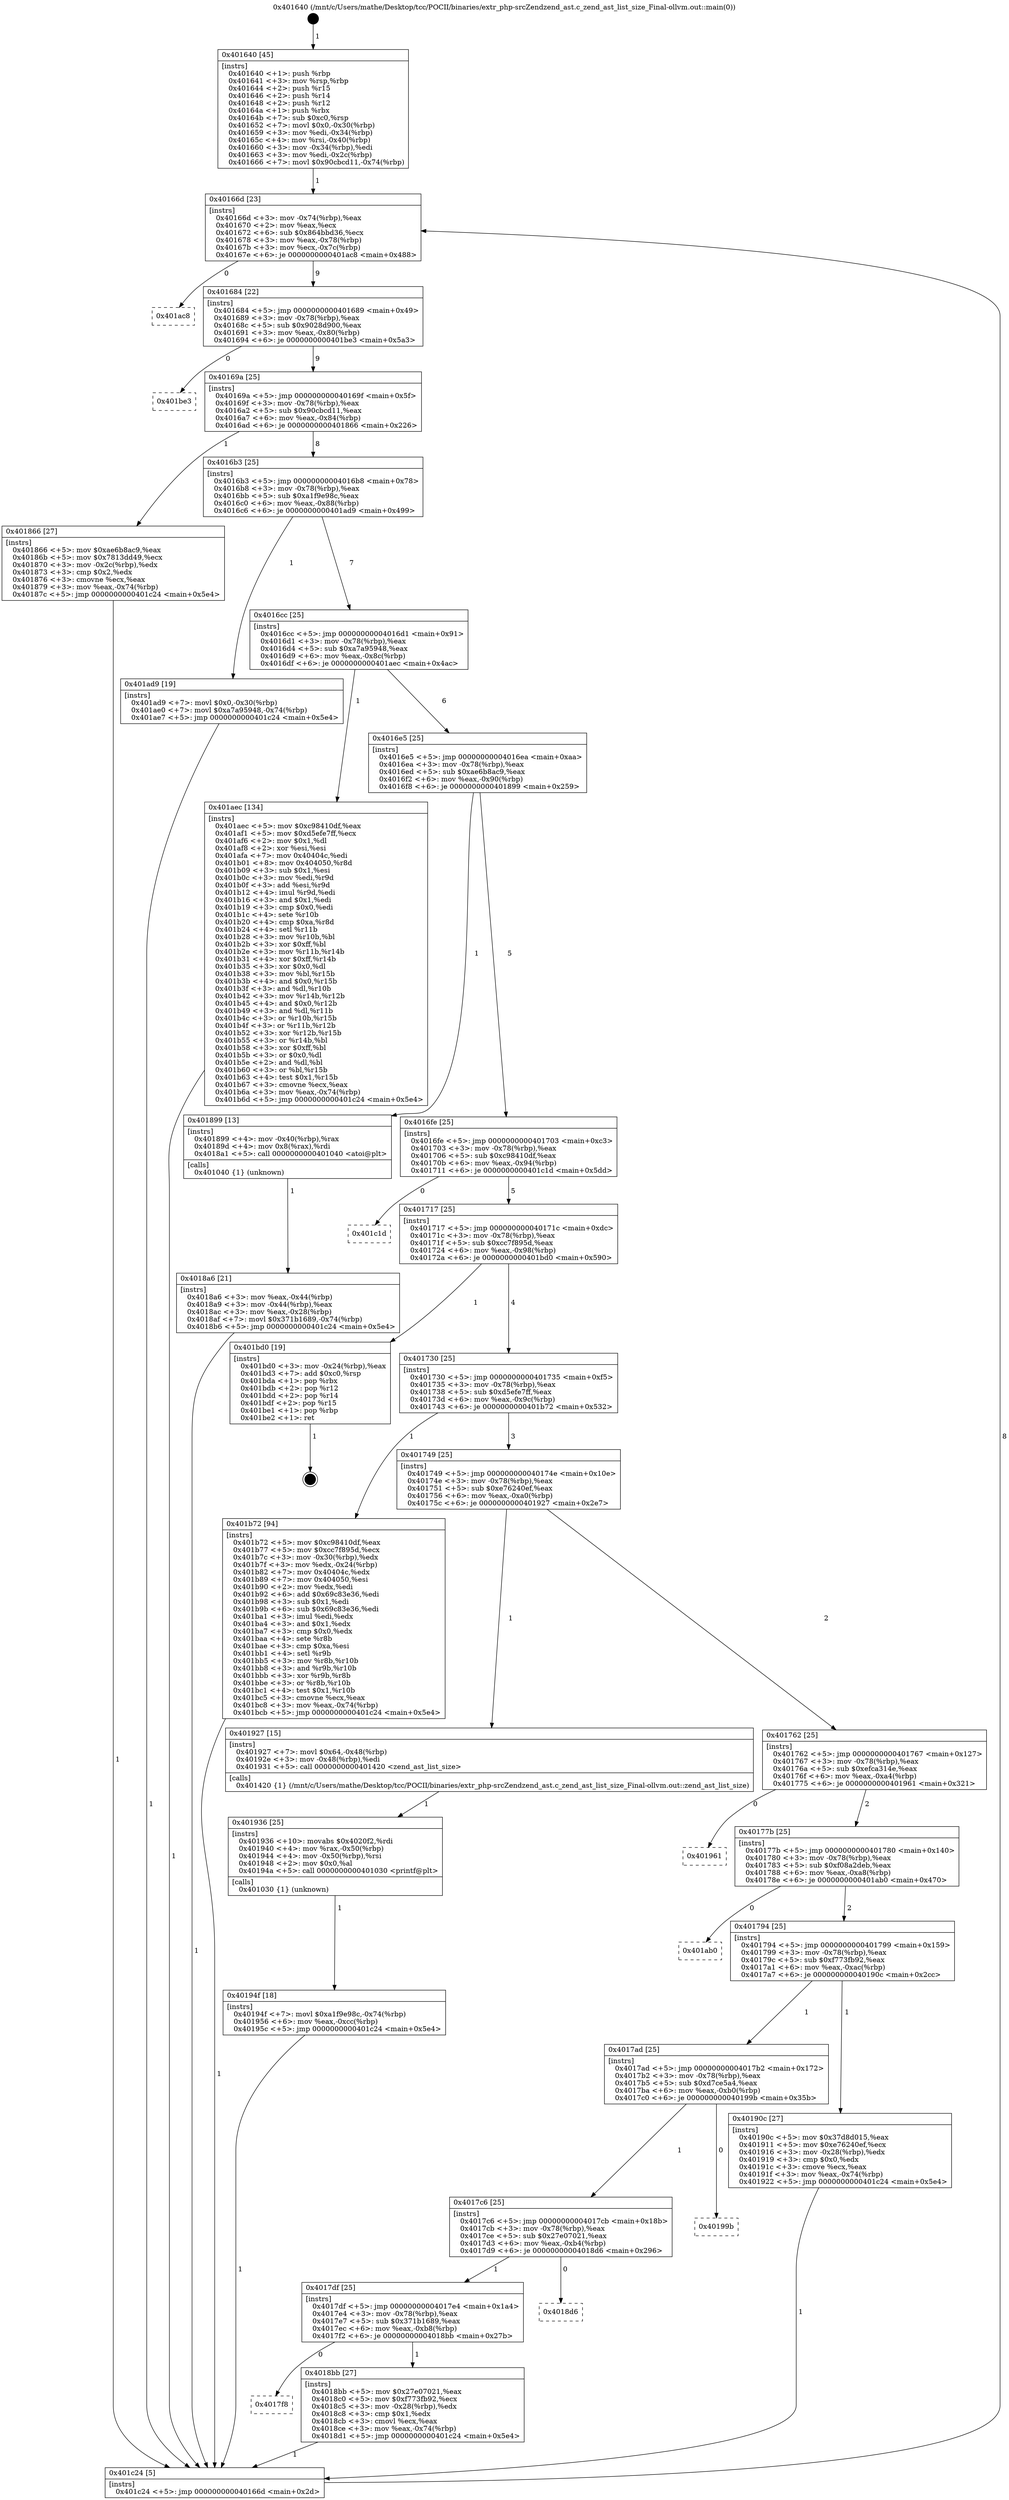 digraph "0x401640" {
  label = "0x401640 (/mnt/c/Users/mathe/Desktop/tcc/POCII/binaries/extr_php-srcZendzend_ast.c_zend_ast_list_size_Final-ollvm.out::main(0))"
  labelloc = "t"
  node[shape=record]

  Entry [label="",width=0.3,height=0.3,shape=circle,fillcolor=black,style=filled]
  "0x40166d" [label="{
     0x40166d [23]\l
     | [instrs]\l
     &nbsp;&nbsp;0x40166d \<+3\>: mov -0x74(%rbp),%eax\l
     &nbsp;&nbsp;0x401670 \<+2\>: mov %eax,%ecx\l
     &nbsp;&nbsp;0x401672 \<+6\>: sub $0x864bbd36,%ecx\l
     &nbsp;&nbsp;0x401678 \<+3\>: mov %eax,-0x78(%rbp)\l
     &nbsp;&nbsp;0x40167b \<+3\>: mov %ecx,-0x7c(%rbp)\l
     &nbsp;&nbsp;0x40167e \<+6\>: je 0000000000401ac8 \<main+0x488\>\l
  }"]
  "0x401ac8" [label="{
     0x401ac8\l
  }", style=dashed]
  "0x401684" [label="{
     0x401684 [22]\l
     | [instrs]\l
     &nbsp;&nbsp;0x401684 \<+5\>: jmp 0000000000401689 \<main+0x49\>\l
     &nbsp;&nbsp;0x401689 \<+3\>: mov -0x78(%rbp),%eax\l
     &nbsp;&nbsp;0x40168c \<+5\>: sub $0x9028d900,%eax\l
     &nbsp;&nbsp;0x401691 \<+3\>: mov %eax,-0x80(%rbp)\l
     &nbsp;&nbsp;0x401694 \<+6\>: je 0000000000401be3 \<main+0x5a3\>\l
  }"]
  Exit [label="",width=0.3,height=0.3,shape=circle,fillcolor=black,style=filled,peripheries=2]
  "0x401be3" [label="{
     0x401be3\l
  }", style=dashed]
  "0x40169a" [label="{
     0x40169a [25]\l
     | [instrs]\l
     &nbsp;&nbsp;0x40169a \<+5\>: jmp 000000000040169f \<main+0x5f\>\l
     &nbsp;&nbsp;0x40169f \<+3\>: mov -0x78(%rbp),%eax\l
     &nbsp;&nbsp;0x4016a2 \<+5\>: sub $0x90cbcd11,%eax\l
     &nbsp;&nbsp;0x4016a7 \<+6\>: mov %eax,-0x84(%rbp)\l
     &nbsp;&nbsp;0x4016ad \<+6\>: je 0000000000401866 \<main+0x226\>\l
  }"]
  "0x40194f" [label="{
     0x40194f [18]\l
     | [instrs]\l
     &nbsp;&nbsp;0x40194f \<+7\>: movl $0xa1f9e98c,-0x74(%rbp)\l
     &nbsp;&nbsp;0x401956 \<+6\>: mov %eax,-0xcc(%rbp)\l
     &nbsp;&nbsp;0x40195c \<+5\>: jmp 0000000000401c24 \<main+0x5e4\>\l
  }"]
  "0x401866" [label="{
     0x401866 [27]\l
     | [instrs]\l
     &nbsp;&nbsp;0x401866 \<+5\>: mov $0xae6b8ac9,%eax\l
     &nbsp;&nbsp;0x40186b \<+5\>: mov $0x7813dd49,%ecx\l
     &nbsp;&nbsp;0x401870 \<+3\>: mov -0x2c(%rbp),%edx\l
     &nbsp;&nbsp;0x401873 \<+3\>: cmp $0x2,%edx\l
     &nbsp;&nbsp;0x401876 \<+3\>: cmovne %ecx,%eax\l
     &nbsp;&nbsp;0x401879 \<+3\>: mov %eax,-0x74(%rbp)\l
     &nbsp;&nbsp;0x40187c \<+5\>: jmp 0000000000401c24 \<main+0x5e4\>\l
  }"]
  "0x4016b3" [label="{
     0x4016b3 [25]\l
     | [instrs]\l
     &nbsp;&nbsp;0x4016b3 \<+5\>: jmp 00000000004016b8 \<main+0x78\>\l
     &nbsp;&nbsp;0x4016b8 \<+3\>: mov -0x78(%rbp),%eax\l
     &nbsp;&nbsp;0x4016bb \<+5\>: sub $0xa1f9e98c,%eax\l
     &nbsp;&nbsp;0x4016c0 \<+6\>: mov %eax,-0x88(%rbp)\l
     &nbsp;&nbsp;0x4016c6 \<+6\>: je 0000000000401ad9 \<main+0x499\>\l
  }"]
  "0x401c24" [label="{
     0x401c24 [5]\l
     | [instrs]\l
     &nbsp;&nbsp;0x401c24 \<+5\>: jmp 000000000040166d \<main+0x2d\>\l
  }"]
  "0x401640" [label="{
     0x401640 [45]\l
     | [instrs]\l
     &nbsp;&nbsp;0x401640 \<+1\>: push %rbp\l
     &nbsp;&nbsp;0x401641 \<+3\>: mov %rsp,%rbp\l
     &nbsp;&nbsp;0x401644 \<+2\>: push %r15\l
     &nbsp;&nbsp;0x401646 \<+2\>: push %r14\l
     &nbsp;&nbsp;0x401648 \<+2\>: push %r12\l
     &nbsp;&nbsp;0x40164a \<+1\>: push %rbx\l
     &nbsp;&nbsp;0x40164b \<+7\>: sub $0xc0,%rsp\l
     &nbsp;&nbsp;0x401652 \<+7\>: movl $0x0,-0x30(%rbp)\l
     &nbsp;&nbsp;0x401659 \<+3\>: mov %edi,-0x34(%rbp)\l
     &nbsp;&nbsp;0x40165c \<+4\>: mov %rsi,-0x40(%rbp)\l
     &nbsp;&nbsp;0x401660 \<+3\>: mov -0x34(%rbp),%edi\l
     &nbsp;&nbsp;0x401663 \<+3\>: mov %edi,-0x2c(%rbp)\l
     &nbsp;&nbsp;0x401666 \<+7\>: movl $0x90cbcd11,-0x74(%rbp)\l
  }"]
  "0x401936" [label="{
     0x401936 [25]\l
     | [instrs]\l
     &nbsp;&nbsp;0x401936 \<+10\>: movabs $0x4020f2,%rdi\l
     &nbsp;&nbsp;0x401940 \<+4\>: mov %rax,-0x50(%rbp)\l
     &nbsp;&nbsp;0x401944 \<+4\>: mov -0x50(%rbp),%rsi\l
     &nbsp;&nbsp;0x401948 \<+2\>: mov $0x0,%al\l
     &nbsp;&nbsp;0x40194a \<+5\>: call 0000000000401030 \<printf@plt\>\l
     | [calls]\l
     &nbsp;&nbsp;0x401030 \{1\} (unknown)\l
  }"]
  "0x401ad9" [label="{
     0x401ad9 [19]\l
     | [instrs]\l
     &nbsp;&nbsp;0x401ad9 \<+7\>: movl $0x0,-0x30(%rbp)\l
     &nbsp;&nbsp;0x401ae0 \<+7\>: movl $0xa7a95948,-0x74(%rbp)\l
     &nbsp;&nbsp;0x401ae7 \<+5\>: jmp 0000000000401c24 \<main+0x5e4\>\l
  }"]
  "0x4016cc" [label="{
     0x4016cc [25]\l
     | [instrs]\l
     &nbsp;&nbsp;0x4016cc \<+5\>: jmp 00000000004016d1 \<main+0x91\>\l
     &nbsp;&nbsp;0x4016d1 \<+3\>: mov -0x78(%rbp),%eax\l
     &nbsp;&nbsp;0x4016d4 \<+5\>: sub $0xa7a95948,%eax\l
     &nbsp;&nbsp;0x4016d9 \<+6\>: mov %eax,-0x8c(%rbp)\l
     &nbsp;&nbsp;0x4016df \<+6\>: je 0000000000401aec \<main+0x4ac\>\l
  }"]
  "0x4017f8" [label="{
     0x4017f8\l
  }", style=dashed]
  "0x401aec" [label="{
     0x401aec [134]\l
     | [instrs]\l
     &nbsp;&nbsp;0x401aec \<+5\>: mov $0xc98410df,%eax\l
     &nbsp;&nbsp;0x401af1 \<+5\>: mov $0xd5efe7ff,%ecx\l
     &nbsp;&nbsp;0x401af6 \<+2\>: mov $0x1,%dl\l
     &nbsp;&nbsp;0x401af8 \<+2\>: xor %esi,%esi\l
     &nbsp;&nbsp;0x401afa \<+7\>: mov 0x40404c,%edi\l
     &nbsp;&nbsp;0x401b01 \<+8\>: mov 0x404050,%r8d\l
     &nbsp;&nbsp;0x401b09 \<+3\>: sub $0x1,%esi\l
     &nbsp;&nbsp;0x401b0c \<+3\>: mov %edi,%r9d\l
     &nbsp;&nbsp;0x401b0f \<+3\>: add %esi,%r9d\l
     &nbsp;&nbsp;0x401b12 \<+4\>: imul %r9d,%edi\l
     &nbsp;&nbsp;0x401b16 \<+3\>: and $0x1,%edi\l
     &nbsp;&nbsp;0x401b19 \<+3\>: cmp $0x0,%edi\l
     &nbsp;&nbsp;0x401b1c \<+4\>: sete %r10b\l
     &nbsp;&nbsp;0x401b20 \<+4\>: cmp $0xa,%r8d\l
     &nbsp;&nbsp;0x401b24 \<+4\>: setl %r11b\l
     &nbsp;&nbsp;0x401b28 \<+3\>: mov %r10b,%bl\l
     &nbsp;&nbsp;0x401b2b \<+3\>: xor $0xff,%bl\l
     &nbsp;&nbsp;0x401b2e \<+3\>: mov %r11b,%r14b\l
     &nbsp;&nbsp;0x401b31 \<+4\>: xor $0xff,%r14b\l
     &nbsp;&nbsp;0x401b35 \<+3\>: xor $0x0,%dl\l
     &nbsp;&nbsp;0x401b38 \<+3\>: mov %bl,%r15b\l
     &nbsp;&nbsp;0x401b3b \<+4\>: and $0x0,%r15b\l
     &nbsp;&nbsp;0x401b3f \<+3\>: and %dl,%r10b\l
     &nbsp;&nbsp;0x401b42 \<+3\>: mov %r14b,%r12b\l
     &nbsp;&nbsp;0x401b45 \<+4\>: and $0x0,%r12b\l
     &nbsp;&nbsp;0x401b49 \<+3\>: and %dl,%r11b\l
     &nbsp;&nbsp;0x401b4c \<+3\>: or %r10b,%r15b\l
     &nbsp;&nbsp;0x401b4f \<+3\>: or %r11b,%r12b\l
     &nbsp;&nbsp;0x401b52 \<+3\>: xor %r12b,%r15b\l
     &nbsp;&nbsp;0x401b55 \<+3\>: or %r14b,%bl\l
     &nbsp;&nbsp;0x401b58 \<+3\>: xor $0xff,%bl\l
     &nbsp;&nbsp;0x401b5b \<+3\>: or $0x0,%dl\l
     &nbsp;&nbsp;0x401b5e \<+2\>: and %dl,%bl\l
     &nbsp;&nbsp;0x401b60 \<+3\>: or %bl,%r15b\l
     &nbsp;&nbsp;0x401b63 \<+4\>: test $0x1,%r15b\l
     &nbsp;&nbsp;0x401b67 \<+3\>: cmovne %ecx,%eax\l
     &nbsp;&nbsp;0x401b6a \<+3\>: mov %eax,-0x74(%rbp)\l
     &nbsp;&nbsp;0x401b6d \<+5\>: jmp 0000000000401c24 \<main+0x5e4\>\l
  }"]
  "0x4016e5" [label="{
     0x4016e5 [25]\l
     | [instrs]\l
     &nbsp;&nbsp;0x4016e5 \<+5\>: jmp 00000000004016ea \<main+0xaa\>\l
     &nbsp;&nbsp;0x4016ea \<+3\>: mov -0x78(%rbp),%eax\l
     &nbsp;&nbsp;0x4016ed \<+5\>: sub $0xae6b8ac9,%eax\l
     &nbsp;&nbsp;0x4016f2 \<+6\>: mov %eax,-0x90(%rbp)\l
     &nbsp;&nbsp;0x4016f8 \<+6\>: je 0000000000401899 \<main+0x259\>\l
  }"]
  "0x4018bb" [label="{
     0x4018bb [27]\l
     | [instrs]\l
     &nbsp;&nbsp;0x4018bb \<+5\>: mov $0x27e07021,%eax\l
     &nbsp;&nbsp;0x4018c0 \<+5\>: mov $0xf773fb92,%ecx\l
     &nbsp;&nbsp;0x4018c5 \<+3\>: mov -0x28(%rbp),%edx\l
     &nbsp;&nbsp;0x4018c8 \<+3\>: cmp $0x1,%edx\l
     &nbsp;&nbsp;0x4018cb \<+3\>: cmovl %ecx,%eax\l
     &nbsp;&nbsp;0x4018ce \<+3\>: mov %eax,-0x74(%rbp)\l
     &nbsp;&nbsp;0x4018d1 \<+5\>: jmp 0000000000401c24 \<main+0x5e4\>\l
  }"]
  "0x401899" [label="{
     0x401899 [13]\l
     | [instrs]\l
     &nbsp;&nbsp;0x401899 \<+4\>: mov -0x40(%rbp),%rax\l
     &nbsp;&nbsp;0x40189d \<+4\>: mov 0x8(%rax),%rdi\l
     &nbsp;&nbsp;0x4018a1 \<+5\>: call 0000000000401040 \<atoi@plt\>\l
     | [calls]\l
     &nbsp;&nbsp;0x401040 \{1\} (unknown)\l
  }"]
  "0x4016fe" [label="{
     0x4016fe [25]\l
     | [instrs]\l
     &nbsp;&nbsp;0x4016fe \<+5\>: jmp 0000000000401703 \<main+0xc3\>\l
     &nbsp;&nbsp;0x401703 \<+3\>: mov -0x78(%rbp),%eax\l
     &nbsp;&nbsp;0x401706 \<+5\>: sub $0xc98410df,%eax\l
     &nbsp;&nbsp;0x40170b \<+6\>: mov %eax,-0x94(%rbp)\l
     &nbsp;&nbsp;0x401711 \<+6\>: je 0000000000401c1d \<main+0x5dd\>\l
  }"]
  "0x4018a6" [label="{
     0x4018a6 [21]\l
     | [instrs]\l
     &nbsp;&nbsp;0x4018a6 \<+3\>: mov %eax,-0x44(%rbp)\l
     &nbsp;&nbsp;0x4018a9 \<+3\>: mov -0x44(%rbp),%eax\l
     &nbsp;&nbsp;0x4018ac \<+3\>: mov %eax,-0x28(%rbp)\l
     &nbsp;&nbsp;0x4018af \<+7\>: movl $0x371b1689,-0x74(%rbp)\l
     &nbsp;&nbsp;0x4018b6 \<+5\>: jmp 0000000000401c24 \<main+0x5e4\>\l
  }"]
  "0x4017df" [label="{
     0x4017df [25]\l
     | [instrs]\l
     &nbsp;&nbsp;0x4017df \<+5\>: jmp 00000000004017e4 \<main+0x1a4\>\l
     &nbsp;&nbsp;0x4017e4 \<+3\>: mov -0x78(%rbp),%eax\l
     &nbsp;&nbsp;0x4017e7 \<+5\>: sub $0x371b1689,%eax\l
     &nbsp;&nbsp;0x4017ec \<+6\>: mov %eax,-0xb8(%rbp)\l
     &nbsp;&nbsp;0x4017f2 \<+6\>: je 00000000004018bb \<main+0x27b\>\l
  }"]
  "0x401c1d" [label="{
     0x401c1d\l
  }", style=dashed]
  "0x401717" [label="{
     0x401717 [25]\l
     | [instrs]\l
     &nbsp;&nbsp;0x401717 \<+5\>: jmp 000000000040171c \<main+0xdc\>\l
     &nbsp;&nbsp;0x40171c \<+3\>: mov -0x78(%rbp),%eax\l
     &nbsp;&nbsp;0x40171f \<+5\>: sub $0xcc7f895d,%eax\l
     &nbsp;&nbsp;0x401724 \<+6\>: mov %eax,-0x98(%rbp)\l
     &nbsp;&nbsp;0x40172a \<+6\>: je 0000000000401bd0 \<main+0x590\>\l
  }"]
  "0x4018d6" [label="{
     0x4018d6\l
  }", style=dashed]
  "0x401bd0" [label="{
     0x401bd0 [19]\l
     | [instrs]\l
     &nbsp;&nbsp;0x401bd0 \<+3\>: mov -0x24(%rbp),%eax\l
     &nbsp;&nbsp;0x401bd3 \<+7\>: add $0xc0,%rsp\l
     &nbsp;&nbsp;0x401bda \<+1\>: pop %rbx\l
     &nbsp;&nbsp;0x401bdb \<+2\>: pop %r12\l
     &nbsp;&nbsp;0x401bdd \<+2\>: pop %r14\l
     &nbsp;&nbsp;0x401bdf \<+2\>: pop %r15\l
     &nbsp;&nbsp;0x401be1 \<+1\>: pop %rbp\l
     &nbsp;&nbsp;0x401be2 \<+1\>: ret\l
  }"]
  "0x401730" [label="{
     0x401730 [25]\l
     | [instrs]\l
     &nbsp;&nbsp;0x401730 \<+5\>: jmp 0000000000401735 \<main+0xf5\>\l
     &nbsp;&nbsp;0x401735 \<+3\>: mov -0x78(%rbp),%eax\l
     &nbsp;&nbsp;0x401738 \<+5\>: sub $0xd5efe7ff,%eax\l
     &nbsp;&nbsp;0x40173d \<+6\>: mov %eax,-0x9c(%rbp)\l
     &nbsp;&nbsp;0x401743 \<+6\>: je 0000000000401b72 \<main+0x532\>\l
  }"]
  "0x4017c6" [label="{
     0x4017c6 [25]\l
     | [instrs]\l
     &nbsp;&nbsp;0x4017c6 \<+5\>: jmp 00000000004017cb \<main+0x18b\>\l
     &nbsp;&nbsp;0x4017cb \<+3\>: mov -0x78(%rbp),%eax\l
     &nbsp;&nbsp;0x4017ce \<+5\>: sub $0x27e07021,%eax\l
     &nbsp;&nbsp;0x4017d3 \<+6\>: mov %eax,-0xb4(%rbp)\l
     &nbsp;&nbsp;0x4017d9 \<+6\>: je 00000000004018d6 \<main+0x296\>\l
  }"]
  "0x401b72" [label="{
     0x401b72 [94]\l
     | [instrs]\l
     &nbsp;&nbsp;0x401b72 \<+5\>: mov $0xc98410df,%eax\l
     &nbsp;&nbsp;0x401b77 \<+5\>: mov $0xcc7f895d,%ecx\l
     &nbsp;&nbsp;0x401b7c \<+3\>: mov -0x30(%rbp),%edx\l
     &nbsp;&nbsp;0x401b7f \<+3\>: mov %edx,-0x24(%rbp)\l
     &nbsp;&nbsp;0x401b82 \<+7\>: mov 0x40404c,%edx\l
     &nbsp;&nbsp;0x401b89 \<+7\>: mov 0x404050,%esi\l
     &nbsp;&nbsp;0x401b90 \<+2\>: mov %edx,%edi\l
     &nbsp;&nbsp;0x401b92 \<+6\>: add $0x69c83e36,%edi\l
     &nbsp;&nbsp;0x401b98 \<+3\>: sub $0x1,%edi\l
     &nbsp;&nbsp;0x401b9b \<+6\>: sub $0x69c83e36,%edi\l
     &nbsp;&nbsp;0x401ba1 \<+3\>: imul %edi,%edx\l
     &nbsp;&nbsp;0x401ba4 \<+3\>: and $0x1,%edx\l
     &nbsp;&nbsp;0x401ba7 \<+3\>: cmp $0x0,%edx\l
     &nbsp;&nbsp;0x401baa \<+4\>: sete %r8b\l
     &nbsp;&nbsp;0x401bae \<+3\>: cmp $0xa,%esi\l
     &nbsp;&nbsp;0x401bb1 \<+4\>: setl %r9b\l
     &nbsp;&nbsp;0x401bb5 \<+3\>: mov %r8b,%r10b\l
     &nbsp;&nbsp;0x401bb8 \<+3\>: and %r9b,%r10b\l
     &nbsp;&nbsp;0x401bbb \<+3\>: xor %r9b,%r8b\l
     &nbsp;&nbsp;0x401bbe \<+3\>: or %r8b,%r10b\l
     &nbsp;&nbsp;0x401bc1 \<+4\>: test $0x1,%r10b\l
     &nbsp;&nbsp;0x401bc5 \<+3\>: cmovne %ecx,%eax\l
     &nbsp;&nbsp;0x401bc8 \<+3\>: mov %eax,-0x74(%rbp)\l
     &nbsp;&nbsp;0x401bcb \<+5\>: jmp 0000000000401c24 \<main+0x5e4\>\l
  }"]
  "0x401749" [label="{
     0x401749 [25]\l
     | [instrs]\l
     &nbsp;&nbsp;0x401749 \<+5\>: jmp 000000000040174e \<main+0x10e\>\l
     &nbsp;&nbsp;0x40174e \<+3\>: mov -0x78(%rbp),%eax\l
     &nbsp;&nbsp;0x401751 \<+5\>: sub $0xe76240ef,%eax\l
     &nbsp;&nbsp;0x401756 \<+6\>: mov %eax,-0xa0(%rbp)\l
     &nbsp;&nbsp;0x40175c \<+6\>: je 0000000000401927 \<main+0x2e7\>\l
  }"]
  "0x40199b" [label="{
     0x40199b\l
  }", style=dashed]
  "0x401927" [label="{
     0x401927 [15]\l
     | [instrs]\l
     &nbsp;&nbsp;0x401927 \<+7\>: movl $0x64,-0x48(%rbp)\l
     &nbsp;&nbsp;0x40192e \<+3\>: mov -0x48(%rbp),%edi\l
     &nbsp;&nbsp;0x401931 \<+5\>: call 0000000000401420 \<zend_ast_list_size\>\l
     | [calls]\l
     &nbsp;&nbsp;0x401420 \{1\} (/mnt/c/Users/mathe/Desktop/tcc/POCII/binaries/extr_php-srcZendzend_ast.c_zend_ast_list_size_Final-ollvm.out::zend_ast_list_size)\l
  }"]
  "0x401762" [label="{
     0x401762 [25]\l
     | [instrs]\l
     &nbsp;&nbsp;0x401762 \<+5\>: jmp 0000000000401767 \<main+0x127\>\l
     &nbsp;&nbsp;0x401767 \<+3\>: mov -0x78(%rbp),%eax\l
     &nbsp;&nbsp;0x40176a \<+5\>: sub $0xefca314e,%eax\l
     &nbsp;&nbsp;0x40176f \<+6\>: mov %eax,-0xa4(%rbp)\l
     &nbsp;&nbsp;0x401775 \<+6\>: je 0000000000401961 \<main+0x321\>\l
  }"]
  "0x4017ad" [label="{
     0x4017ad [25]\l
     | [instrs]\l
     &nbsp;&nbsp;0x4017ad \<+5\>: jmp 00000000004017b2 \<main+0x172\>\l
     &nbsp;&nbsp;0x4017b2 \<+3\>: mov -0x78(%rbp),%eax\l
     &nbsp;&nbsp;0x4017b5 \<+5\>: sub $0xd7ce5a4,%eax\l
     &nbsp;&nbsp;0x4017ba \<+6\>: mov %eax,-0xb0(%rbp)\l
     &nbsp;&nbsp;0x4017c0 \<+6\>: je 000000000040199b \<main+0x35b\>\l
  }"]
  "0x401961" [label="{
     0x401961\l
  }", style=dashed]
  "0x40177b" [label="{
     0x40177b [25]\l
     | [instrs]\l
     &nbsp;&nbsp;0x40177b \<+5\>: jmp 0000000000401780 \<main+0x140\>\l
     &nbsp;&nbsp;0x401780 \<+3\>: mov -0x78(%rbp),%eax\l
     &nbsp;&nbsp;0x401783 \<+5\>: sub $0xf08a2deb,%eax\l
     &nbsp;&nbsp;0x401788 \<+6\>: mov %eax,-0xa8(%rbp)\l
     &nbsp;&nbsp;0x40178e \<+6\>: je 0000000000401ab0 \<main+0x470\>\l
  }"]
  "0x40190c" [label="{
     0x40190c [27]\l
     | [instrs]\l
     &nbsp;&nbsp;0x40190c \<+5\>: mov $0x37d8d015,%eax\l
     &nbsp;&nbsp;0x401911 \<+5\>: mov $0xe76240ef,%ecx\l
     &nbsp;&nbsp;0x401916 \<+3\>: mov -0x28(%rbp),%edx\l
     &nbsp;&nbsp;0x401919 \<+3\>: cmp $0x0,%edx\l
     &nbsp;&nbsp;0x40191c \<+3\>: cmove %ecx,%eax\l
     &nbsp;&nbsp;0x40191f \<+3\>: mov %eax,-0x74(%rbp)\l
     &nbsp;&nbsp;0x401922 \<+5\>: jmp 0000000000401c24 \<main+0x5e4\>\l
  }"]
  "0x401ab0" [label="{
     0x401ab0\l
  }", style=dashed]
  "0x401794" [label="{
     0x401794 [25]\l
     | [instrs]\l
     &nbsp;&nbsp;0x401794 \<+5\>: jmp 0000000000401799 \<main+0x159\>\l
     &nbsp;&nbsp;0x401799 \<+3\>: mov -0x78(%rbp),%eax\l
     &nbsp;&nbsp;0x40179c \<+5\>: sub $0xf773fb92,%eax\l
     &nbsp;&nbsp;0x4017a1 \<+6\>: mov %eax,-0xac(%rbp)\l
     &nbsp;&nbsp;0x4017a7 \<+6\>: je 000000000040190c \<main+0x2cc\>\l
  }"]
  Entry -> "0x401640" [label=" 1"]
  "0x40166d" -> "0x401ac8" [label=" 0"]
  "0x40166d" -> "0x401684" [label=" 9"]
  "0x401bd0" -> Exit [label=" 1"]
  "0x401684" -> "0x401be3" [label=" 0"]
  "0x401684" -> "0x40169a" [label=" 9"]
  "0x401b72" -> "0x401c24" [label=" 1"]
  "0x40169a" -> "0x401866" [label=" 1"]
  "0x40169a" -> "0x4016b3" [label=" 8"]
  "0x401866" -> "0x401c24" [label=" 1"]
  "0x401640" -> "0x40166d" [label=" 1"]
  "0x401c24" -> "0x40166d" [label=" 8"]
  "0x401aec" -> "0x401c24" [label=" 1"]
  "0x4016b3" -> "0x401ad9" [label=" 1"]
  "0x4016b3" -> "0x4016cc" [label=" 7"]
  "0x401ad9" -> "0x401c24" [label=" 1"]
  "0x4016cc" -> "0x401aec" [label=" 1"]
  "0x4016cc" -> "0x4016e5" [label=" 6"]
  "0x40194f" -> "0x401c24" [label=" 1"]
  "0x4016e5" -> "0x401899" [label=" 1"]
  "0x4016e5" -> "0x4016fe" [label=" 5"]
  "0x401899" -> "0x4018a6" [label=" 1"]
  "0x4018a6" -> "0x401c24" [label=" 1"]
  "0x401936" -> "0x40194f" [label=" 1"]
  "0x4016fe" -> "0x401c1d" [label=" 0"]
  "0x4016fe" -> "0x401717" [label=" 5"]
  "0x40190c" -> "0x401c24" [label=" 1"]
  "0x401717" -> "0x401bd0" [label=" 1"]
  "0x401717" -> "0x401730" [label=" 4"]
  "0x4018bb" -> "0x401c24" [label=" 1"]
  "0x401730" -> "0x401b72" [label=" 1"]
  "0x401730" -> "0x401749" [label=" 3"]
  "0x4017df" -> "0x4018bb" [label=" 1"]
  "0x401749" -> "0x401927" [label=" 1"]
  "0x401749" -> "0x401762" [label=" 2"]
  "0x401927" -> "0x401936" [label=" 1"]
  "0x401762" -> "0x401961" [label=" 0"]
  "0x401762" -> "0x40177b" [label=" 2"]
  "0x4017c6" -> "0x4018d6" [label=" 0"]
  "0x40177b" -> "0x401ab0" [label=" 0"]
  "0x40177b" -> "0x401794" [label=" 2"]
  "0x4017df" -> "0x4017f8" [label=" 0"]
  "0x401794" -> "0x40190c" [label=" 1"]
  "0x401794" -> "0x4017ad" [label=" 1"]
  "0x4017c6" -> "0x4017df" [label=" 1"]
  "0x4017ad" -> "0x40199b" [label=" 0"]
  "0x4017ad" -> "0x4017c6" [label=" 1"]
}
